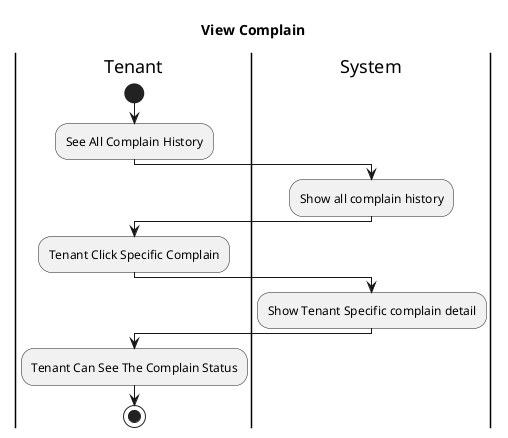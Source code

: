 @startuml
title View Complain
|Tenant|
start
:See All Complain History;

|System|
:Show all complain history;

|Tenant|
:Tenant Click Specific Complain;

|System|
:Show Tenant Specific complain detail;

|Tenant|
:Tenant Can See The Complain Status;

stop
@enduml
